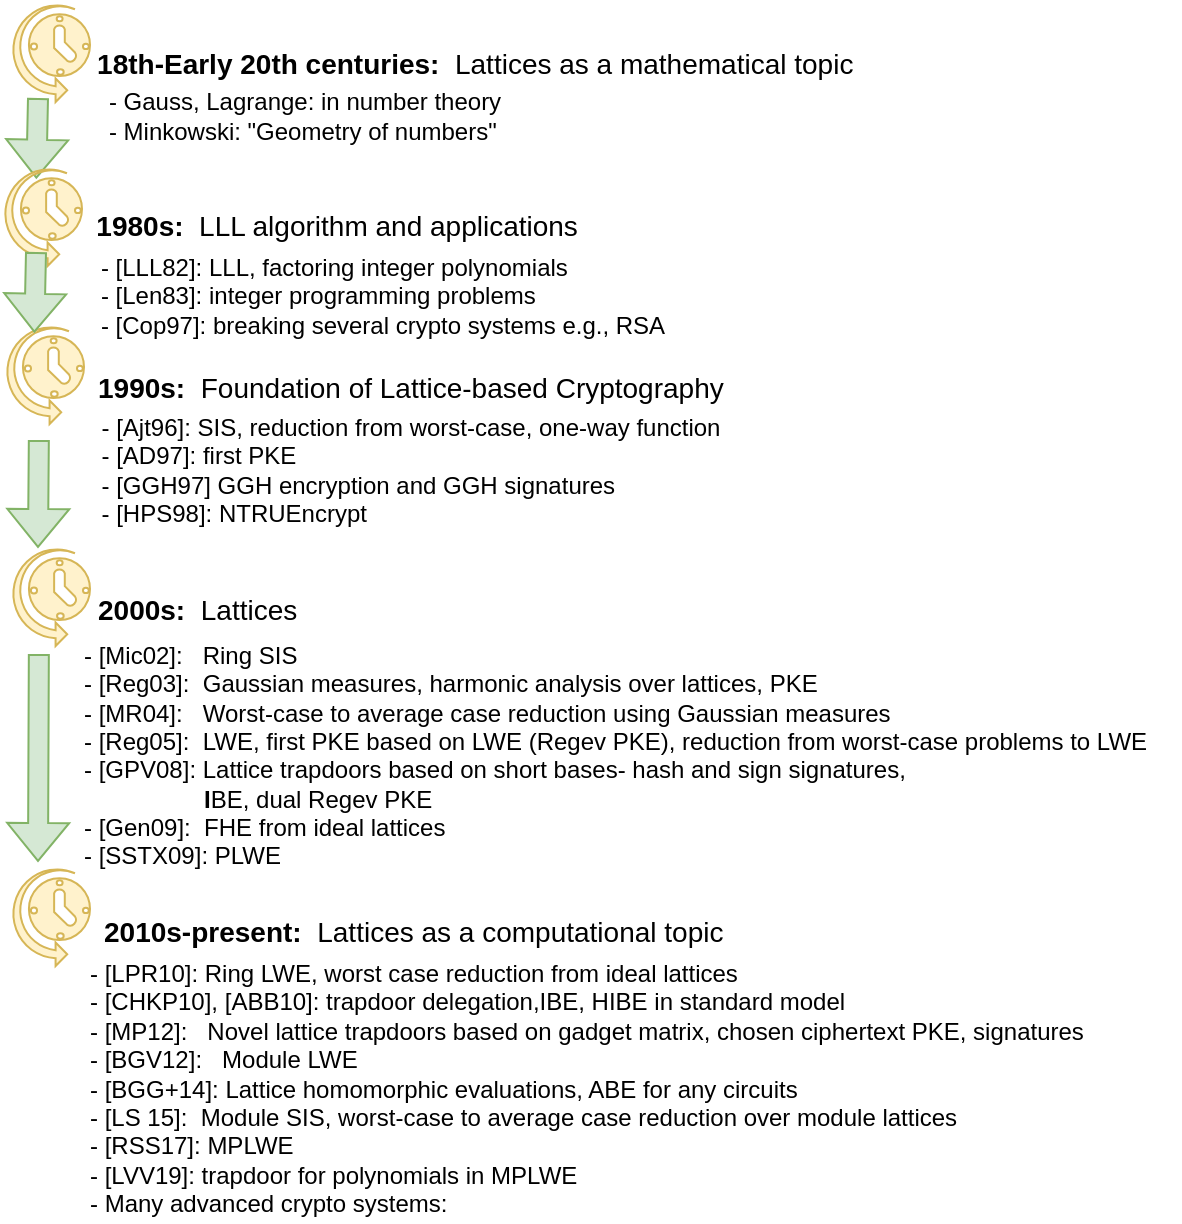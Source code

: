 <mxfile version="17.4.0" type="github">
  <diagram id="xunmXSSXhzcm69lFybiw" name="Page-1">
    <mxGraphModel dx="786" dy="545" grid="1" gridSize="10" guides="1" tooltips="1" connect="1" arrows="1" fold="1" page="1" pageScale="1" pageWidth="827" pageHeight="1169" math="0" shadow="0">
      <root>
        <mxCell id="0" />
        <mxCell id="1" parent="0" />
        <mxCell id="XsHCE-pi_SLKDP9s6OUL-1" value="" style="verticalLabelPosition=bottom;html=1;verticalAlign=top;align=center;strokeColor=#d6b656;fillColor=#fff2cc;shape=mxgraph.azure.scheduler;pointerEvents=1;" vertex="1" parent="1">
          <mxGeometry x="76" y="210" width="40" height="50" as="geometry" />
        </mxCell>
        <mxCell id="XsHCE-pi_SLKDP9s6OUL-2" value="&lt;font style=&quot;font-size: 14px&quot;&gt;&lt;b&gt;18th-Early 20th centuries:&lt;/b&gt; &amp;nbsp;Lattices as a mathematical topic &amp;nbsp;&lt;/font&gt;" style="text;html=1;align=center;verticalAlign=middle;resizable=0;points=[];autosize=1;strokeColor=none;fillColor=none;" vertex="1" parent="1">
          <mxGeometry x="112" y="231" width="400" height="20" as="geometry" />
        </mxCell>
        <mxCell id="XsHCE-pi_SLKDP9s6OUL-3" value="" style="shape=flexArrow;endArrow=classic;html=1;rounded=0;fontSize=14;fillColor=#d5e8d4;strokeColor=#82b366;entryX=0.429;entryY=0.127;entryDx=0;entryDy=0;entryPerimeter=0;" edge="1" parent="1">
          <mxGeometry width="50" height="50" relative="1" as="geometry">
            <mxPoint x="90" y="258" as="sourcePoint" />
            <mxPoint x="89.16" y="298.35" as="targetPoint" />
          </mxGeometry>
        </mxCell>
        <mxCell id="XsHCE-pi_SLKDP9s6OUL-4" value="" style="verticalLabelPosition=bottom;html=1;verticalAlign=top;align=center;strokeColor=#d6b656;fillColor=#fff2cc;shape=mxgraph.azure.scheduler;pointerEvents=1;" vertex="1" parent="1">
          <mxGeometry x="72" y="292" width="40" height="50" as="geometry" />
        </mxCell>
        <mxCell id="XsHCE-pi_SLKDP9s6OUL-5" value="&lt;font style=&quot;font-size: 14px&quot;&gt;&lt;b&gt;1980s:&lt;/b&gt; &amp;nbsp;LLL algorithm and applications&amp;nbsp;&lt;/font&gt;" style="text;html=1;align=center;verticalAlign=middle;resizable=0;points=[];autosize=1;strokeColor=none;fillColor=none;" vertex="1" parent="1">
          <mxGeometry x="111" y="312" width="260" height="20" as="geometry" />
        </mxCell>
        <mxCell id="XsHCE-pi_SLKDP9s6OUL-6" value="" style="shape=flexArrow;endArrow=classic;html=1;rounded=0;fontSize=14;fillColor=#d5e8d4;strokeColor=#82b366;" edge="1" parent="1">
          <mxGeometry width="50" height="50" relative="1" as="geometry">
            <mxPoint x="90.42" y="429" as="sourcePoint" />
            <mxPoint x="90.0" y="483" as="targetPoint" />
          </mxGeometry>
        </mxCell>
        <mxCell id="XsHCE-pi_SLKDP9s6OUL-7" value="" style="verticalLabelPosition=bottom;html=1;verticalAlign=top;align=center;strokeColor=#d6b656;fillColor=#fff2cc;shape=mxgraph.azure.scheduler;pointerEvents=1;" vertex="1" parent="1">
          <mxGeometry x="73" y="371" width="40" height="50" as="geometry" />
        </mxCell>
        <mxCell id="XsHCE-pi_SLKDP9s6OUL-8" value="&lt;font style=&quot;font-size: 14px&quot;&gt;&lt;b&gt;1990s:&lt;/b&gt; &amp;nbsp;Foundation of Lattice-based Cryptography&amp;nbsp;&lt;/font&gt;" style="text;html=1;align=left;verticalAlign=middle;resizable=0;points=[];autosize=1;strokeColor=none;fillColor=none;" vertex="1" parent="1">
          <mxGeometry x="118" y="393" width="330" height="20" as="geometry" />
        </mxCell>
        <mxCell id="XsHCE-pi_SLKDP9s6OUL-9" value="&lt;font style=&quot;font-size: 12px&quot;&gt;- Gauss, Lagrange: in number theory&lt;br&gt;&lt;div style=&quot;text-align: left&quot;&gt;- Minkowski: &quot;Geometry of numbers&quot;&lt;/div&gt;&lt;/font&gt;" style="text;html=1;align=center;verticalAlign=middle;resizable=0;points=[];autosize=1;strokeColor=none;fillColor=none;fontSize=14;" vertex="1" parent="1">
          <mxGeometry x="118" y="246" width="210" height="40" as="geometry" />
        </mxCell>
        <mxCell id="XsHCE-pi_SLKDP9s6OUL-10" value="&lt;div style=&quot;text-align: left&quot;&gt;- [Ajt96]: SIS, reduction from worst-case, one-way function&lt;/div&gt;&lt;div style=&quot;text-align: left&quot;&gt;- [AD97]: first PKE&lt;/div&gt;&lt;div style=&quot;text-align: left&quot;&gt;- [GGH97] GGH encryption and GGH signatures&lt;/div&gt;&lt;div style=&quot;text-align: left&quot;&gt;- [HPS98]: NTRUEncrypt&lt;/div&gt;" style="text;html=1;align=center;verticalAlign=middle;resizable=0;points=[];autosize=1;strokeColor=none;fillColor=none;fontSize=12;" vertex="1" parent="1">
          <mxGeometry x="116" y="414" width="320" height="60" as="geometry" />
        </mxCell>
        <mxCell id="XsHCE-pi_SLKDP9s6OUL-11" value="" style="verticalLabelPosition=bottom;html=1;verticalAlign=top;align=center;strokeColor=#d6b656;fillColor=#fff2cc;shape=mxgraph.azure.scheduler;pointerEvents=1;" vertex="1" parent="1">
          <mxGeometry x="76" y="482" width="40" height="50" as="geometry" />
        </mxCell>
        <mxCell id="XsHCE-pi_SLKDP9s6OUL-12" value="&lt;font style=&quot;font-size: 14px&quot;&gt;&lt;b&gt;2000s:&lt;/b&gt; &amp;nbsp;Lattices&amp;nbsp;&lt;/font&gt;" style="text;html=1;align=left;verticalAlign=middle;resizable=0;points=[];autosize=1;strokeColor=none;fillColor=none;" vertex="1" parent="1">
          <mxGeometry x="118" y="504" width="120" height="20" as="geometry" />
        </mxCell>
        <mxCell id="XsHCE-pi_SLKDP9s6OUL-13" value="&lt;div&gt;- [Mic02]: &amp;nbsp; Ring SIS&lt;/div&gt;&lt;div&gt;- [Reg03]: &amp;nbsp;Gaussian measures, harmonic analysis over lattices, PKE&lt;/div&gt;&lt;div&gt;- [MR04]: &amp;nbsp; Worst-case to average case reduction using Gaussian measures&lt;/div&gt;&lt;div&gt;- [Reg05]: &amp;nbsp;LWE, first PKE&lt;b&gt; &lt;/b&gt;based on LWE (Regev PKE), reduction from worst-case problems to LWE&lt;/div&gt;&lt;div&gt;- [GPV08]: Lattice trapdoors based on short bases- hash and sign signatures,&lt;/div&gt;&lt;div&gt;&lt;b&gt;&amp;nbsp; &amp;nbsp; &amp;nbsp; &amp;nbsp; &amp;nbsp; &amp;nbsp; &amp;nbsp; &amp;nbsp; &amp;nbsp; I&lt;/b&gt;BE, dual Regev PKE&lt;/div&gt;&lt;div&gt;- [Gen09]: &amp;nbsp;FHE from ideal lattices&lt;/div&gt;&lt;div&gt;- [SSTX09]: PLWE&lt;/div&gt;&lt;div&gt;&lt;br&gt;&lt;/div&gt;" style="text;html=1;align=left;verticalAlign=middle;resizable=0;points=[];autosize=1;strokeColor=none;fillColor=none;fontSize=12;" vertex="1" parent="1">
          <mxGeometry x="111" y="529" width="550" height="130" as="geometry" />
        </mxCell>
        <mxCell id="XsHCE-pi_SLKDP9s6OUL-15" value="" style="verticalLabelPosition=bottom;html=1;verticalAlign=top;align=center;strokeColor=#d6b656;fillColor=#fff2cc;shape=mxgraph.azure.scheduler;pointerEvents=1;" vertex="1" parent="1">
          <mxGeometry x="76" y="642" width="40" height="50" as="geometry" />
        </mxCell>
        <mxCell id="XsHCE-pi_SLKDP9s6OUL-16" value="&lt;font style=&quot;font-size: 14px&quot;&gt;&lt;b&gt;2010s-present:&lt;/b&gt; &amp;nbsp;Lattices as a computational topic &amp;nbsp;&lt;/font&gt;" style="text;html=1;align=left;verticalAlign=middle;resizable=0;points=[];autosize=1;strokeColor=none;fillColor=none;" vertex="1" parent="1">
          <mxGeometry x="121" y="665" width="330" height="20" as="geometry" />
        </mxCell>
        <mxCell id="XsHCE-pi_SLKDP9s6OUL-17" value="&lt;div style=&quot;color: rgb(0 , 0 , 0) ; font-family: &amp;#34;helvetica&amp;#34; ; font-size: 12px ; font-style: normal ; font-weight: normal ; letter-spacing: normal ; text-align: left ; text-indent: 0px ; text-transform: none ; word-spacing: 0px ; text-decoration: none&quot;&gt;&lt;span class=&quot;Apple-converted-space&quot;&gt;-&amp;nbsp;&lt;/span&gt;[LPR10]: Ring LWE, worst case reduction from ideal lattices&lt;br&gt;&lt;/div&gt;&lt;div style=&quot;color: rgb(0 , 0 , 0) ; font-family: &amp;#34;helvetica&amp;#34; ; font-size: 12px ; font-style: normal ; font-weight: normal ; letter-spacing: normal ; text-align: left ; text-indent: 0px ; text-transform: none ; word-spacing: 0px ; text-decoration: none&quot;&gt;- [CHKP10], [ABB10]: trapdoor delegation,IBE, HIBE in standard model&amp;nbsp;&lt;/div&gt;&lt;div style=&quot;color: rgb(0 , 0 , 0) ; font-family: &amp;#34;helvetica&amp;#34; ; font-size: 12px ; font-style: normal ; letter-spacing: normal ; text-align: left ; text-indent: 0px ; text-transform: none ; word-spacing: 0px ; text-decoration: none&quot;&gt;- [MP12]: &amp;nbsp; Novel lattice trapdoors based on gadget matrix, chosen ciphertext&amp;nbsp;PKE, signatures&lt;/div&gt;&lt;div style=&quot;color: rgb(0 , 0 , 0) ; font-family: &amp;#34;helvetica&amp;#34; ; font-size: 12px ; font-style: normal ; font-weight: normal ; letter-spacing: normal ; text-align: left ; text-indent: 0px ; text-transform: none ; word-spacing: 0px ; text-decoration: none&quot;&gt;- [BGV12]: &amp;nbsp; Module LWE&lt;/div&gt;&lt;div style=&quot;color: rgb(0 , 0 , 0) ; font-family: &amp;#34;helvetica&amp;#34; ; font-size: 12px ; font-style: normal ; font-weight: normal ; letter-spacing: normal ; text-align: left ; text-indent: 0px ; text-transform: none ; word-spacing: 0px ; text-decoration: none&quot;&gt;- [BGG+14]: Lattice homomorphic evaluations, ABE for any circuits&amp;nbsp;&lt;/div&gt;&lt;div style=&quot;color: rgb(0 , 0 , 0) ; font-family: &amp;#34;helvetica&amp;#34; ; font-size: 12px ; font-style: normal ; font-weight: normal ; letter-spacing: normal ; text-align: left ; text-indent: 0px ; text-transform: none ; word-spacing: 0px ; text-decoration: none&quot;&gt;- [LS 15]: &amp;nbsp;Module SIS, worst-case to average case reduction over module lattices&lt;/div&gt;&lt;div style=&quot;color: rgb(0 , 0 , 0) ; font-family: &amp;#34;helvetica&amp;#34; ; font-size: 12px ; font-style: normal ; font-weight: normal ; letter-spacing: normal ; text-align: left ; text-indent: 0px ; text-transform: none ; word-spacing: 0px ; text-decoration: none&quot;&gt;- [RSS17]: MPLWE&lt;/div&gt;&lt;div style=&quot;color: rgb(0 , 0 , 0) ; font-family: &amp;#34;helvetica&amp;#34; ; font-size: 12px ; font-style: normal ; font-weight: normal ; letter-spacing: normal ; text-align: left ; text-indent: 0px ; text-transform: none ; word-spacing: 0px ; text-decoration: none&quot;&gt;- [LVV19]: trapdoor for polynomials in MPLWE&lt;/div&gt;&lt;div style=&quot;color: rgb(0 , 0 , 0) ; font-family: &amp;#34;helvetica&amp;#34; ; font-size: 12px ; font-style: normal ; font-weight: normal ; letter-spacing: normal ; text-align: left ; text-indent: 0px ; text-transform: none ; word-spacing: 0px ; text-decoration: none&quot;&gt;- Many advanced crypto systems:&amp;nbsp;&lt;/div&gt;" style="text;whiteSpace=wrap;html=1;fontSize=12;" vertex="1" parent="1">
          <mxGeometry x="114" y="682" width="520" height="138" as="geometry" />
        </mxCell>
        <mxCell id="XsHCE-pi_SLKDP9s6OUL-18" value="&lt;div style=&quot;text-align: left&quot;&gt;- [LLL82]: LLL, factoring integer polynomials&lt;/div&gt;&lt;div style=&quot;text-align: left&quot;&gt;- [Len83]: integer programming problems&lt;/div&gt;&lt;div style=&quot;text-align: left&quot;&gt;- [Cop97]: breaking several crypto systems e.g., RSA&lt;/div&gt;" style="text;html=1;align=center;verticalAlign=middle;resizable=0;points=[];autosize=1;strokeColor=none;fillColor=none;fontSize=12;" vertex="1" parent="1">
          <mxGeometry x="112" y="332" width="300" height="50" as="geometry" />
        </mxCell>
        <mxCell id="XsHCE-pi_SLKDP9s6OUL-19" value="" style="shape=flexArrow;endArrow=classic;html=1;rounded=0;fontSize=14;fillColor=#d5e8d4;strokeColor=#82b366;entryX=0.429;entryY=0.127;entryDx=0;entryDy=0;entryPerimeter=0;" edge="1" parent="1">
          <mxGeometry width="50" height="50" relative="1" as="geometry">
            <mxPoint x="89" y="335" as="sourcePoint" />
            <mxPoint x="88.16" y="375.35" as="targetPoint" />
          </mxGeometry>
        </mxCell>
        <mxCell id="XsHCE-pi_SLKDP9s6OUL-20" value="" style="shape=flexArrow;endArrow=classic;html=1;rounded=0;fontSize=14;fillColor=#d5e8d4;strokeColor=#82b366;" edge="1" parent="1">
          <mxGeometry width="50" height="50" relative="1" as="geometry">
            <mxPoint x="90.42" y="536" as="sourcePoint" />
            <mxPoint x="90" y="640" as="targetPoint" />
          </mxGeometry>
        </mxCell>
      </root>
    </mxGraphModel>
  </diagram>
</mxfile>
